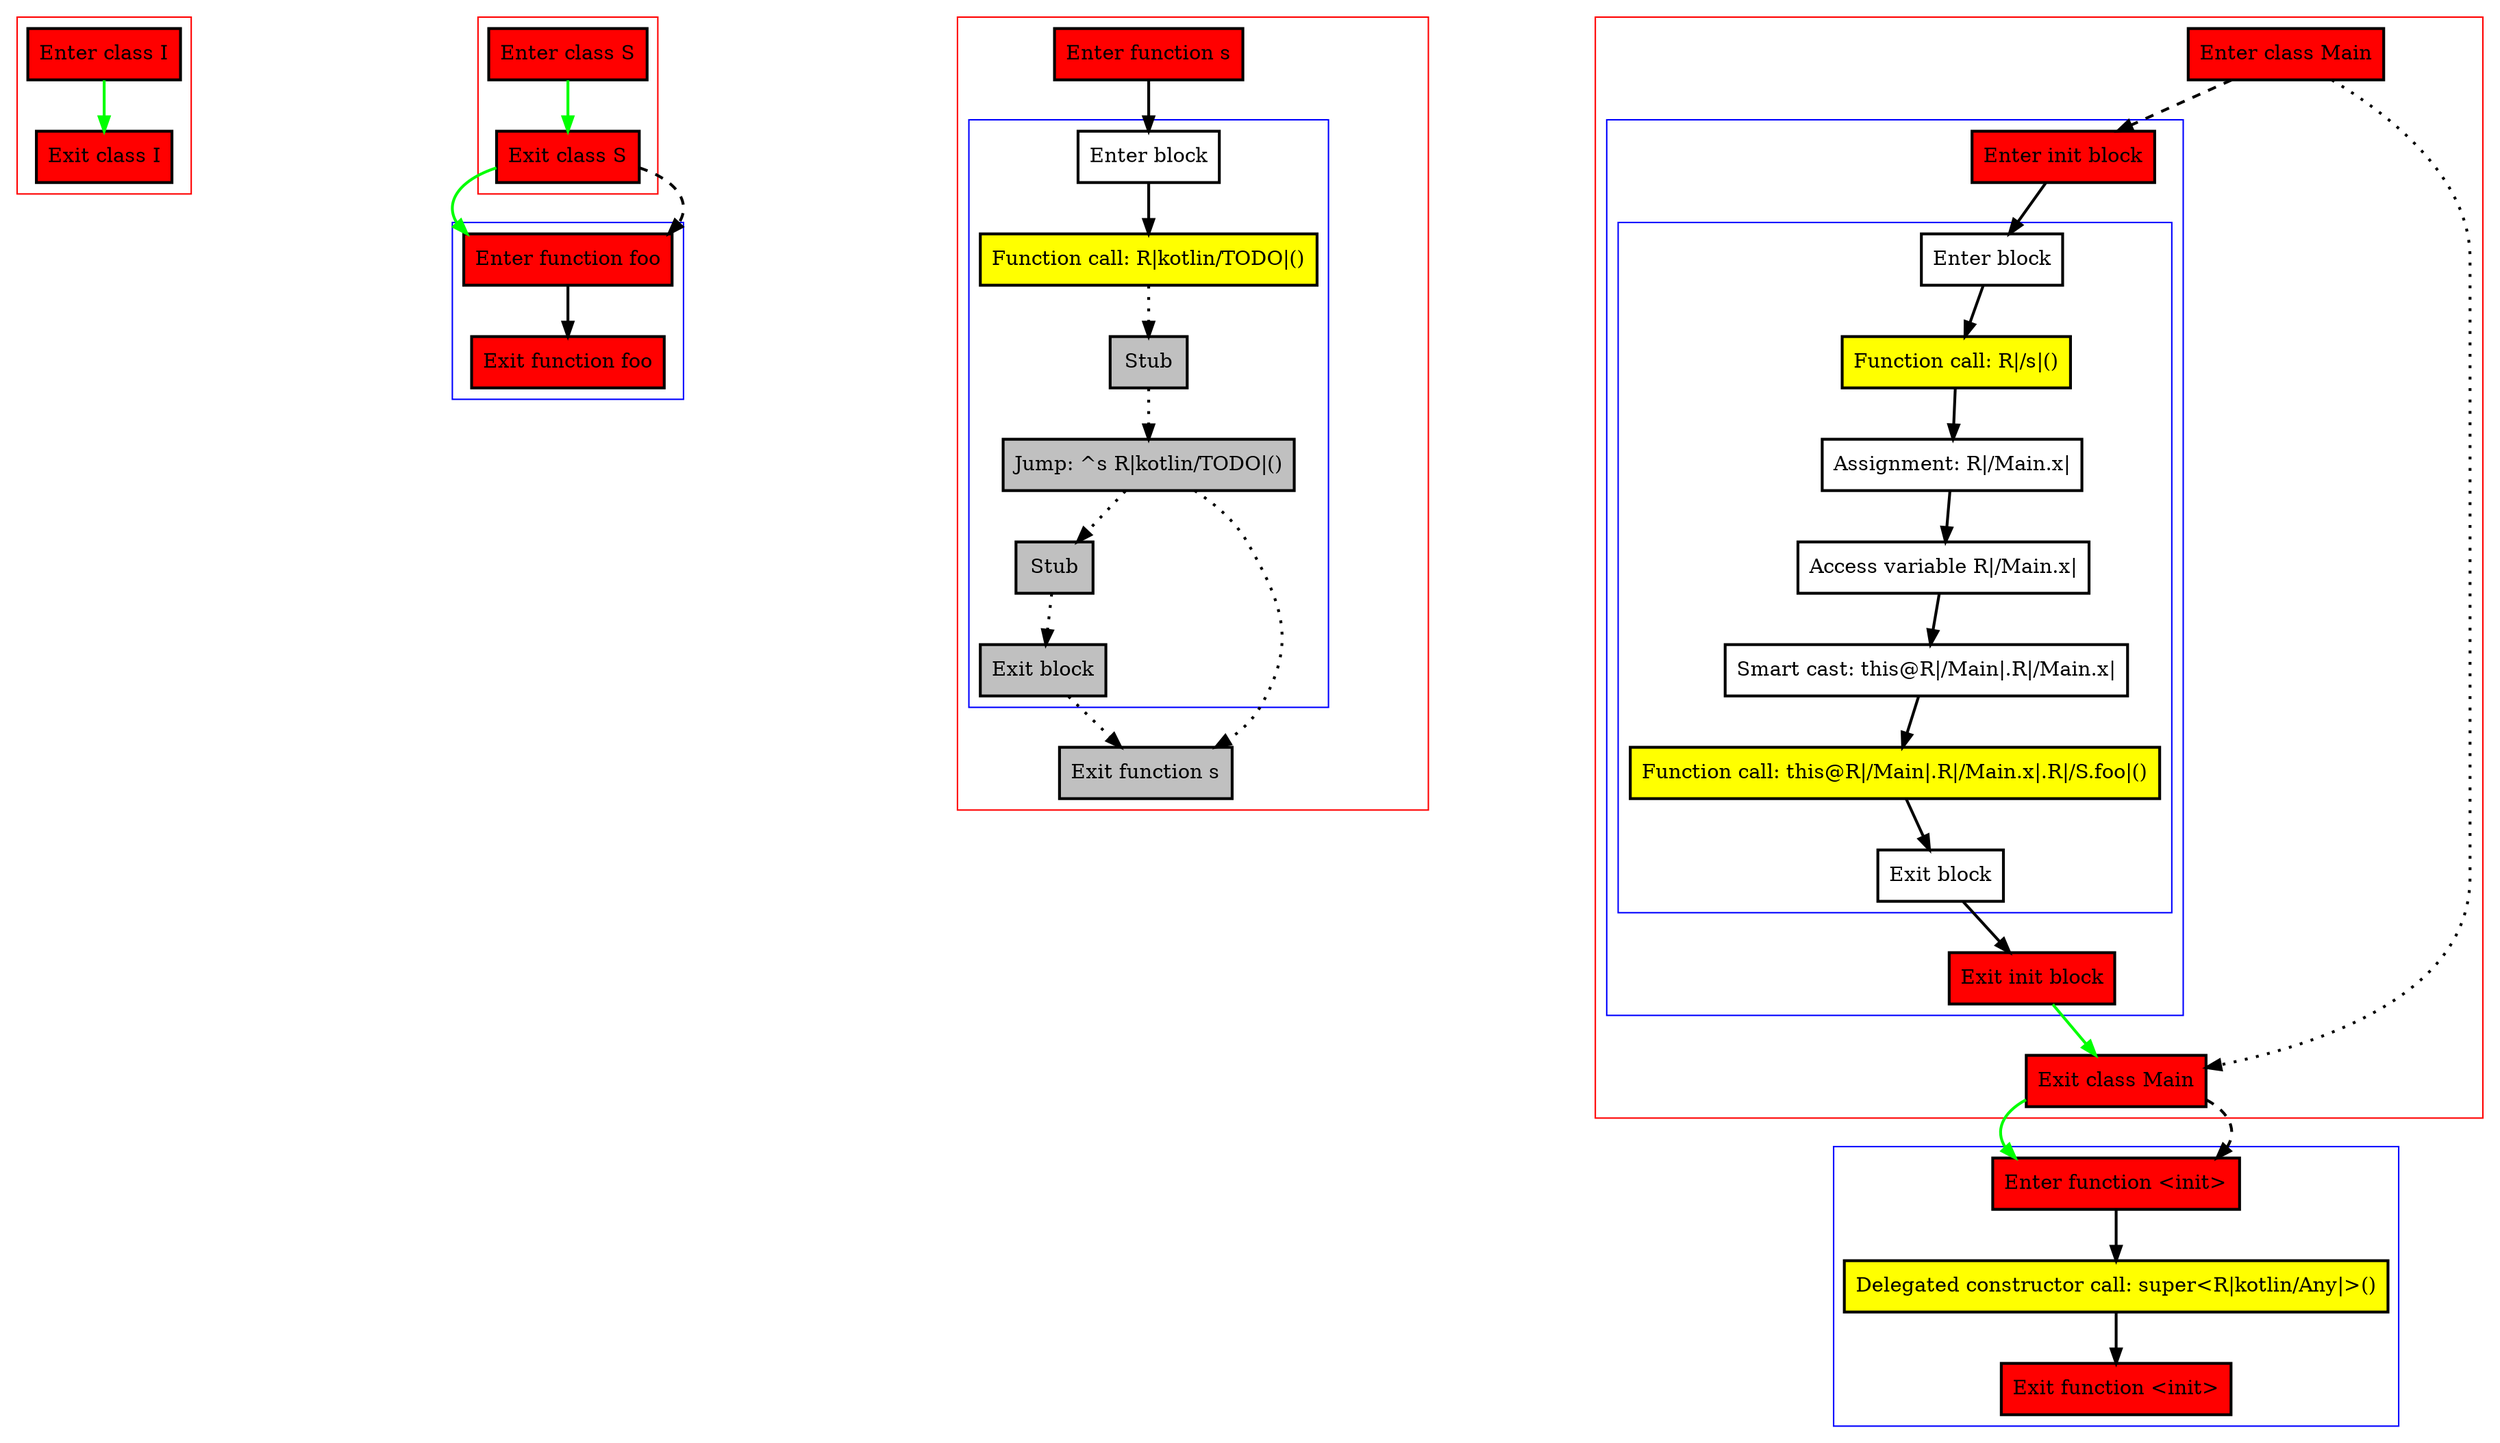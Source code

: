 digraph smartCastInInit_kt {
    graph [nodesep=3]
    node [shape=box penwidth=2]
    edge [penwidth=2]

    subgraph cluster_0 {
        color=red
        0 [label="Enter class I" style="filled" fillcolor=red];
        1 [label="Exit class I" style="filled" fillcolor=red];
    }
    0 -> {1} [color=green];

    subgraph cluster_1 {
        color=red
        2 [label="Enter class S" style="filled" fillcolor=red];
        3 [label="Exit class S" style="filled" fillcolor=red];
    }
    subgraph cluster_2 {
        color=blue
        4 [label="Enter function foo" style="filled" fillcolor=red];
        5 [label="Exit function foo" style="filled" fillcolor=red];
    }
    2 -> {3} [color=green];
    3 -> {4} [color=green];
    3 -> {4} [style=dashed];
    4 -> {5};

    subgraph cluster_3 {
        color=red
        6 [label="Enter function s" style="filled" fillcolor=red];
        subgraph cluster_4 {
            color=blue
            7 [label="Enter block"];
            8 [label="Function call: R|kotlin/TODO|()" style="filled" fillcolor=yellow];
            9 [label="Stub" style="filled" fillcolor=gray];
            10 [label="Jump: ^s R|kotlin/TODO|()" style="filled" fillcolor=gray];
            11 [label="Stub" style="filled" fillcolor=gray];
            12 [label="Exit block" style="filled" fillcolor=gray];
        }
        13 [label="Exit function s" style="filled" fillcolor=gray];
    }
    6 -> {7};
    7 -> {8};
    8 -> {9} [style=dotted];
    9 -> {10} [style=dotted];
    10 -> {11 13} [style=dotted];
    11 -> {12} [style=dotted];
    12 -> {13} [style=dotted];

    subgraph cluster_5 {
        color=red
        14 [label="Enter class Main" style="filled" fillcolor=red];
        subgraph cluster_6 {
            color=blue
            15 [label="Enter init block" style="filled" fillcolor=red];
            subgraph cluster_7 {
                color=blue
                16 [label="Enter block"];
                17 [label="Function call: R|/s|()" style="filled" fillcolor=yellow];
                18 [label="Assignment: R|/Main.x|"];
                19 [label="Access variable R|/Main.x|"];
                20 [label="Smart cast: this@R|/Main|.R|/Main.x|"];
                21 [label="Function call: this@R|/Main|.R|/Main.x|.R|/S.foo|()" style="filled" fillcolor=yellow];
                22 [label="Exit block"];
            }
            23 [label="Exit init block" style="filled" fillcolor=red];
        }
        24 [label="Exit class Main" style="filled" fillcolor=red];
    }
    subgraph cluster_8 {
        color=blue
        25 [label="Enter function <init>" style="filled" fillcolor=red];
        26 [label="Delegated constructor call: super<R|kotlin/Any|>()" style="filled" fillcolor=yellow];
        27 [label="Exit function <init>" style="filled" fillcolor=red];
    }
    14 -> {24} [style=dotted];
    14 -> {15} [style=dashed];
    15 -> {16};
    16 -> {17};
    17 -> {18};
    18 -> {19};
    19 -> {20};
    20 -> {21};
    21 -> {22};
    22 -> {23};
    23 -> {24} [color=green];
    24 -> {25} [color=green];
    24 -> {25} [style=dashed];
    25 -> {26};
    26 -> {27};

}
